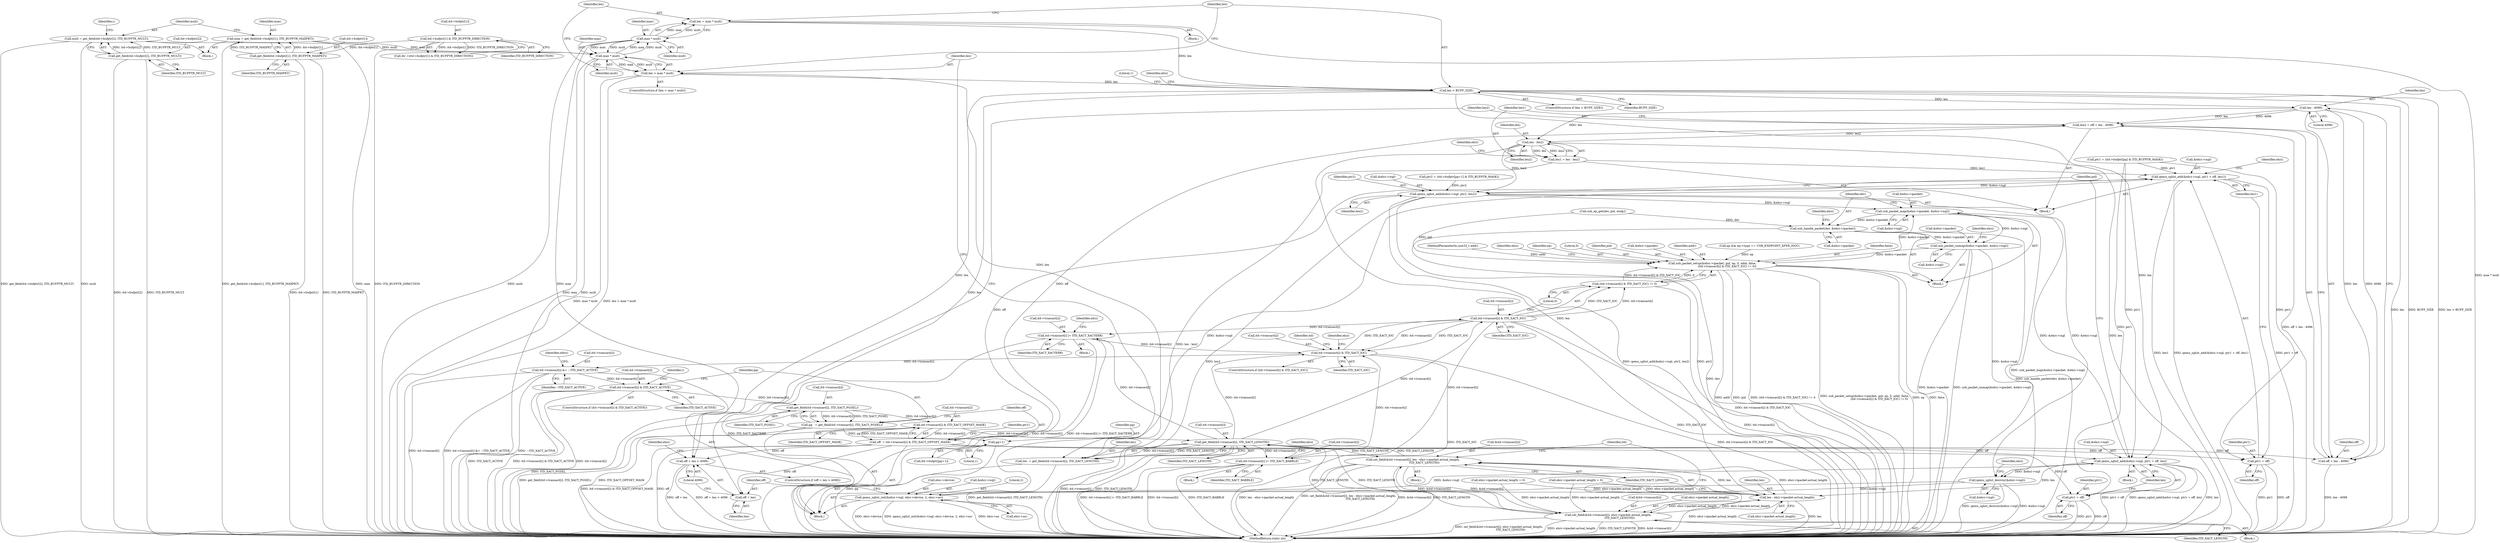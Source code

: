 digraph "0_qemu_156a2e4dbffa85997636a7a39ef12da6f1b40254@integer" {
"1000252" [label="(Call,len = max * mult)"];
"1000254" [label="(Call,max * mult)"];
"1000248" [label="(Call,max * mult)"];
"1000161" [label="(Call,max = get_field(itd->bufptr[1], ITD_BUFPTR_MAXPKT))"];
"1000163" [label="(Call,get_field(itd->bufptr[1], ITD_BUFPTR_MAXPKT))"];
"1000136" [label="(Call,itd->bufptr[1] & ITD_BUFPTR_DIRECTION)"];
"1000170" [label="(Call,mult = get_field(itd->bufptr[2], ITD_BUFPTR_MULT))"];
"1000172" [label="(Call,get_field(itd->bufptr[2], ITD_BUFPTR_MULT))"];
"1000258" [label="(Call,len > BUFF_SIZE)"];
"1000278" [label="(Call,off + len > 4096)"];
"1000279" [label="(Call,off + len)"];
"1000289" [label="(Call,len - 4096)"];
"1000285" [label="(Call,len2 = off + len - 4096)"];
"1000295" [label="(Call,len - len2)"];
"1000293" [label="(Call,len1 = len - len2)"];
"1000298" [label="(Call,qemu_sglist_add(&ehci->isgl, ptr1 + off, len1))"];
"1000307" [label="(Call,qemu_sglist_add(&ehci->isgl, ptr2, len2))"];
"1000370" [label="(Call,usb_packet_map(&ehci->ipacket, &ehci->isgl))"];
"1000379" [label="(Call,usb_handle_packet(dev, &ehci->ipacket))"];
"1000385" [label="(Call,usb_packet_unmap(&ehci->ipacket, &ehci->isgl))"];
"1000351" [label="(Call,usb_packet_setup(&ehci->ipacket, pid, ep, 0, addr, false,\n                                 (itd->transact[i] & ITD_XACT_IOC) != 0))"];
"1000412" [label="(Call,qemu_sglist_destroy(&ehci->isgl))"];
"1000265" [label="(Call,qemu_sglist_init(&ehci->isgl, ehci->device, 2, ehci->as))"];
"1000316" [label="(Call,qemu_sglist_add(&ehci->isgl, ptr1 + off, len))"];
"1000483" [label="(Call,len - ehci->ipacket.actual_length)"];
"1000476" [label="(Call,set_field(&itd->transact[i], len - ehci->ipacket.actual_length,\n                          ITD_XACT_LENGTH))"];
"1000238" [label="(Call,get_field(itd->transact[i], ITD_XACT_LENGTH))"];
"1000236" [label="(Call,len  = get_field(itd->transact[i], ITD_XACT_LENGTH))"];
"1000246" [label="(Call,len > max * mult)"];
"1000362" [label="(Call,itd->transact[i] & ITD_XACT_IOC)"];
"1000361" [label="(Call,(itd->transact[i] & ITD_XACT_IOC) != 0)"];
"1000440" [label="(Call,itd->transact[i] |= ITD_XACT_XACTERR)"];
"1000507" [label="(Call,itd->transact[i] & ITD_XACT_IOC)"];
"1000518" [label="(Call,itd->transact[i] &= ~ITD_XACT_ACTIVE)"];
"1000190" [label="(Call,itd->transact[i] & ITD_XACT_ACTIVE)"];
"1000200" [label="(Call,get_field(itd->transact[i], ITD_XACT_PGSEL))"];
"1000198" [label="(Call,pg   = get_field(itd->transact[i], ITD_XACT_PGSEL))"];
"1000232" [label="(Call,pg+1)"];
"1000209" [label="(Call,itd->transact[i] & ITD_XACT_OFFSET_MASK)"];
"1000207" [label="(Call,off  = itd->transact[i] & ITD_XACT_OFFSET_MASK)"];
"1000287" [label="(Call,off + len - 4096)"];
"1000303" [label="(Call,ptr1 + off)"];
"1000321" [label="(Call,ptr1 + off)"];
"1000452" [label="(Call,itd->transact[i] |= ITD_XACT_BABBLE)"];
"1000493" [label="(Call,set_field(&itd->transact[i], ehci->ipacket.actual_length,\n                          ITD_XACT_LENGTH))"];
"1000533" [label="(MethodReturn,static int)"];
"1000172" [label="(Call,get_field(itd->bufptr[2], ITD_BUFPTR_MULT))"];
"1000317" [label="(Call,&ehci->isgl)"];
"1000187" [label="(Identifier,i)"];
"1000265" [label="(Call,qemu_sglist_init(&ehci->isgl, ehci->device, 2, ehci->as))"];
"1000412" [label="(Call,qemu_sglist_destroy(&ehci->isgl))"];
"1000369" [label="(Literal,0)"];
"1000255" [label="(Identifier,max)"];
"1000257" [label="(ControlStructure,if (len > BUFF_SIZE))"];
"1000322" [label="(Identifier,ptr1)"];
"1000246" [label="(Call,len > max * mult)"];
"1000277" [label="(ControlStructure,if (off + len > 4096))"];
"1000178" [label="(Identifier,ITD_BUFPTR_MULT)"];
"1000307" [label="(Call,qemu_sglist_add(&ehci->isgl, ptr2, len2))"];
"1000290" [label="(Identifier,len)"];
"1000361" [label="(Call,(itd->transact[i] & ITD_XACT_IOC) != 0)"];
"1000381" [label="(Call,&ehci->ipacket)"];
"1000506" [label="(ControlStructure,if (itd->transact[i] & ITD_XACT_IOC))"];
"1000448" [label="(Identifier,ehci)"];
"1000326" [label="(Identifier,pid)"];
"1000484" [label="(Identifier,len)"];
"1000386" [label="(Call,&ehci->ipacket)"];
"1000415" [label="(Identifier,ehci)"];
"1000216" [label="(Call,ptr1 = (itd->bufptr[pg] & ITD_BUFPTR_MASK))"];
"1000286" [label="(Identifier,len2)"];
"1000110" [label="(Block,)"];
"1000287" [label="(Call,off + len - 4096)"];
"1000259" [label="(Identifier,len)"];
"1000282" [label="(Literal,4096)"];
"1000413" [label="(Call,&ehci->isgl)"];
"1000208" [label="(Identifier,off)"];
"1000239" [label="(Call,itd->transact[i])"];
"1000252" [label="(Call,len = max * mult)"];
"1000247" [label="(Identifier,len)"];
"1000371" [label="(Call,&ehci->ipacket)"];
"1000161" [label="(Call,max = get_field(itd->bufptr[1], ITD_BUFPTR_MAXPKT))"];
"1000352" [label="(Call,&ehci->ipacket)"];
"1000217" [label="(Identifier,ptr1)"];
"1000304" [label="(Identifier,ptr1)"];
"1000258" [label="(Call,len > BUFF_SIZE)"];
"1000306" [label="(Identifier,len1)"];
"1000359" [label="(Identifier,addr)"];
"1000343" [label="(Call,ep && ep->type == USB_ENDPOINT_XFER_ISOC)"];
"1000368" [label="(Identifier,ITD_XACT_IOC)"];
"1000196" [label="(Identifier,ITD_XACT_ACTIVE)"];
"1000249" [label="(Identifier,max)"];
"1000274" [label="(Call,ehci->as)"];
"1000296" [label="(Identifier,len)"];
"1000360" [label="(Identifier,false)"];
"1000313" [label="(Identifier,len2)"];
"1000295" [label="(Call,len - len2)"];
"1000199" [label="(Identifier,pg)"];
"1000264" [label="(Literal,1)"];
"1000464" [label="(Call,ehci->ipacket.actual_length = 0)"];
"1000280" [label="(Identifier,off)"];
"1000516" [label="(Identifier,ehci)"];
"1000190" [label="(Call,itd->transact[i] & ITD_XACT_ACTIVE)"];
"1000526" [label="(Identifier,xfers)"];
"1000440" [label="(Call,itd->transact[i] |= ITD_XACT_XACTERR)"];
"1000200" [label="(Call,get_field(itd->transact[i], ITD_XACT_PGSEL))"];
"1000388" [label="(Identifier,ehci)"];
"1000483" [label="(Call,len - ehci->ipacket.actual_length)"];
"1000508" [label="(Call,itd->transact[i])"];
"1000477" [label="(Call,&itd->transact[i])"];
"1000281" [label="(Identifier,len)"];
"1000197" [label="(Block,)"];
"1000379" [label="(Call,usb_handle_packet(dev, &ehci->ipacket))"];
"1000279" [label="(Call,off + len)"];
"1000494" [label="(Call,&itd->transact[i])"];
"1000285" [label="(Call,len2 = off + len - 4096)"];
"1000312" [label="(Identifier,ptr2)"];
"1000452" [label="(Call,itd->transact[i] |= ITD_XACT_BABBLE)"];
"1000278" [label="(Call,off + len > 4096)"];
"1000171" [label="(Identifier,mult)"];
"1000380" [label="(Identifier,dev)"];
"1000162" [label="(Identifier,max)"];
"1000493" [label="(Call,set_field(&itd->transact[i], ehci->ipacket.actual_length,\n                          ITD_XACT_LENGTH))"];
"1000363" [label="(Call,itd->transact[i])"];
"1000518" [label="(Call,itd->transact[i] &= ~ITD_XACT_ACTIVE)"];
"1000485" [label="(Call,ehci->ipacket.actual_length)"];
"1000519" [label="(Call,itd->transact[i])"];
"1000446" [label="(Identifier,ITD_XACT_XACTERR)"];
"1000237" [label="(Identifier,len)"];
"1000137" [label="(Call,itd->bufptr[1])"];
"1000375" [label="(Call,&ehci->isgl)"];
"1000390" [label="(Call,&ehci->isgl)"];
"1000206" [label="(Identifier,ITD_XACT_PGSEL)"];
"1000351" [label="(Call,usb_packet_setup(&ehci->ipacket, pid, ep, 0, addr, false,\n                                 (itd->transact[i] & ITD_XACT_IOC) != 0))"];
"1000303" [label="(Call,ptr1 + off)"];
"1000460" [label="(Identifier,ehci)"];
"1000475" [label="(Block,)"];
"1000323" [label="(Identifier,off)"];
"1000273" [label="(Literal,2)"];
"1000109" [label="(MethodParameterIn,uint32_t addr)"];
"1000215" [label="(Identifier,ITD_XACT_OFFSET_MASK)"];
"1000315" [label="(Block,)"];
"1000210" [label="(Call,itd->transact[i])"];
"1000169" [label="(Identifier,ITD_BUFPTR_MAXPKT)"];
"1000338" [label="(Call,usb_ep_get(dev, pid, endp))"];
"1000289" [label="(Call,len - 4096)"];
"1000373" [label="(Identifier,ehci)"];
"1000500" [label="(Call,ehci->ipacket.actual_length)"];
"1000458" [label="(Identifier,ITD_XACT_BABBLE)"];
"1000441" [label="(Call,itd->transact[i])"];
"1000319" [label="(Identifier,ehci)"];
"1000507" [label="(Call,itd->transact[i] & ITD_XACT_IOC)"];
"1000505" [label="(Identifier,ITD_XACT_LENGTH)"];
"1000191" [label="(Call,itd->transact[i])"];
"1000316" [label="(Call,qemu_sglist_add(&ehci->isgl, ptr1 + off, len))"];
"1000476" [label="(Call,set_field(&itd->transact[i], len - ehci->ipacket.actual_length,\n                          ITD_XACT_LENGTH))"];
"1000233" [label="(Identifier,pg)"];
"1000253" [label="(Identifier,len)"];
"1000405" [label="(Call,ehci->ipacket.actual_length = 0)"];
"1000201" [label="(Call,itd->transact[i])"];
"1000250" [label="(Identifier,mult)"];
"1000245" [label="(ControlStructure,if (len > max * mult))"];
"1000288" [label="(Identifier,off)"];
"1000357" [label="(Identifier,ep)"];
"1000308" [label="(Call,&ehci->isgl)"];
"1000170" [label="(Call,mult = get_field(itd->bufptr[2], ITD_BUFPTR_MULT))"];
"1000299" [label="(Call,&ehci->isgl)"];
"1000350" [label="(Block,)"];
"1000297" [label="(Identifier,len2)"];
"1000232" [label="(Call,pg+1)"];
"1000294" [label="(Identifier,len1)"];
"1000439" [label="(Block,)"];
"1000270" [label="(Call,ehci->device)"];
"1000236" [label="(Call,len  = get_field(itd->transact[i], ITD_XACT_LENGTH))"];
"1000225" [label="(Call,ptr2 = (itd->bufptr[pg+1] & ITD_BUFPTR_MASK))"];
"1000492" [label="(Block,)"];
"1000298" [label="(Call,qemu_sglist_add(&ehci->isgl, ptr1 + off, len1))"];
"1000198" [label="(Call,pg   = get_field(itd->transact[i], ITD_XACT_PGSEL))"];
"1000209" [label="(Call,itd->transact[i] & ITD_XACT_OFFSET_MASK)"];
"1000163" [label="(Call,get_field(itd->bufptr[1], ITD_BUFPTR_MAXPKT))"];
"1000291" [label="(Literal,4096)"];
"1000324" [label="(Identifier,len)"];
"1000256" [label="(Identifier,mult)"];
"1000234" [label="(Literal,1)"];
"1000370" [label="(Call,usb_packet_map(&ehci->ipacket, &ehci->isgl))"];
"1000142" [label="(Identifier,ITD_BUFPTR_DIRECTION)"];
"1000238" [label="(Call,get_field(itd->transact[i], ITD_XACT_LENGTH))"];
"1000181" [label="(Identifier,i)"];
"1000310" [label="(Identifier,ehci)"];
"1000513" [label="(Identifier,ITD_XACT_IOC)"];
"1000251" [label="(Block,)"];
"1000254" [label="(Call,max * mult)"];
"1000134" [label="(Call,dir =(itd->bufptr[1] & ITD_BUFPTR_DIRECTION))"];
"1000283" [label="(Block,)"];
"1000521" [label="(Identifier,itd)"];
"1000453" [label="(Call,itd->transact[i])"];
"1000362" [label="(Call,itd->transact[i] & ITD_XACT_IOC)"];
"1000301" [label="(Identifier,ehci)"];
"1000189" [label="(ControlStructure,if (itd->transact[i] & ITD_XACT_ACTIVE))"];
"1000420" [label="(Identifier,ehci)"];
"1000385" [label="(Call,usb_packet_unmap(&ehci->ipacket, &ehci->isgl))"];
"1000173" [label="(Call,itd->bufptr[2])"];
"1000268" [label="(Identifier,ehci)"];
"1000490" [label="(Identifier,ITD_XACT_LENGTH)"];
"1000244" [label="(Identifier,ITD_XACT_LENGTH)"];
"1000524" [label="(Identifier,~ITD_XACT_ACTIVE)"];
"1000136" [label="(Call,itd->bufptr[1] & ITD_BUFPTR_DIRECTION)"];
"1000358" [label="(Literal,0)"];
"1000164" [label="(Call,itd->bufptr[1])"];
"1000260" [label="(Identifier,BUFF_SIZE)"];
"1000305" [label="(Identifier,off)"];
"1000321" [label="(Call,ptr1 + off)"];
"1000423" [label="(Block,)"];
"1000248" [label="(Call,max * mult)"];
"1000510" [label="(Identifier,itd)"];
"1000207" [label="(Call,off  = itd->transact[i] & ITD_XACT_OFFSET_MASK)"];
"1000293" [label="(Call,len1 = len - len2)"];
"1000356" [label="(Identifier,pid)"];
"1000228" [label="(Call,itd->bufptr[pg+1])"];
"1000266" [label="(Call,&ehci->isgl)"];
"1000252" -> "1000251"  [label="AST: "];
"1000252" -> "1000254"  [label="CFG: "];
"1000253" -> "1000252"  [label="AST: "];
"1000254" -> "1000252"  [label="AST: "];
"1000259" -> "1000252"  [label="CFG: "];
"1000252" -> "1000533"  [label="DDG: max * mult"];
"1000254" -> "1000252"  [label="DDG: max"];
"1000254" -> "1000252"  [label="DDG: mult"];
"1000252" -> "1000258"  [label="DDG: len"];
"1000254" -> "1000256"  [label="CFG: "];
"1000255" -> "1000254"  [label="AST: "];
"1000256" -> "1000254"  [label="AST: "];
"1000254" -> "1000533"  [label="DDG: max"];
"1000254" -> "1000533"  [label="DDG: mult"];
"1000254" -> "1000248"  [label="DDG: max"];
"1000254" -> "1000248"  [label="DDG: mult"];
"1000248" -> "1000254"  [label="DDG: max"];
"1000248" -> "1000254"  [label="DDG: mult"];
"1000248" -> "1000246"  [label="AST: "];
"1000248" -> "1000250"  [label="CFG: "];
"1000249" -> "1000248"  [label="AST: "];
"1000250" -> "1000248"  [label="AST: "];
"1000246" -> "1000248"  [label="CFG: "];
"1000248" -> "1000533"  [label="DDG: mult"];
"1000248" -> "1000533"  [label="DDG: max"];
"1000248" -> "1000246"  [label="DDG: max"];
"1000248" -> "1000246"  [label="DDG: mult"];
"1000161" -> "1000248"  [label="DDG: max"];
"1000170" -> "1000248"  [label="DDG: mult"];
"1000161" -> "1000110"  [label="AST: "];
"1000161" -> "1000163"  [label="CFG: "];
"1000162" -> "1000161"  [label="AST: "];
"1000163" -> "1000161"  [label="AST: "];
"1000171" -> "1000161"  [label="CFG: "];
"1000161" -> "1000533"  [label="DDG: get_field(itd->bufptr[1], ITD_BUFPTR_MAXPKT)"];
"1000161" -> "1000533"  [label="DDG: max"];
"1000163" -> "1000161"  [label="DDG: itd->bufptr[1]"];
"1000163" -> "1000161"  [label="DDG: ITD_BUFPTR_MAXPKT"];
"1000163" -> "1000169"  [label="CFG: "];
"1000164" -> "1000163"  [label="AST: "];
"1000169" -> "1000163"  [label="AST: "];
"1000163" -> "1000533"  [label="DDG: itd->bufptr[1]"];
"1000163" -> "1000533"  [label="DDG: ITD_BUFPTR_MAXPKT"];
"1000136" -> "1000163"  [label="DDG: itd->bufptr[1]"];
"1000136" -> "1000134"  [label="AST: "];
"1000136" -> "1000142"  [label="CFG: "];
"1000137" -> "1000136"  [label="AST: "];
"1000142" -> "1000136"  [label="AST: "];
"1000134" -> "1000136"  [label="CFG: "];
"1000136" -> "1000533"  [label="DDG: ITD_BUFPTR_DIRECTION"];
"1000136" -> "1000134"  [label="DDG: itd->bufptr[1]"];
"1000136" -> "1000134"  [label="DDG: ITD_BUFPTR_DIRECTION"];
"1000170" -> "1000110"  [label="AST: "];
"1000170" -> "1000172"  [label="CFG: "];
"1000171" -> "1000170"  [label="AST: "];
"1000172" -> "1000170"  [label="AST: "];
"1000181" -> "1000170"  [label="CFG: "];
"1000170" -> "1000533"  [label="DDG: get_field(itd->bufptr[2], ITD_BUFPTR_MULT)"];
"1000170" -> "1000533"  [label="DDG: mult"];
"1000172" -> "1000170"  [label="DDG: itd->bufptr[2]"];
"1000172" -> "1000170"  [label="DDG: ITD_BUFPTR_MULT"];
"1000172" -> "1000178"  [label="CFG: "];
"1000173" -> "1000172"  [label="AST: "];
"1000178" -> "1000172"  [label="AST: "];
"1000172" -> "1000533"  [label="DDG: ITD_BUFPTR_MULT"];
"1000172" -> "1000533"  [label="DDG: itd->bufptr[2]"];
"1000258" -> "1000257"  [label="AST: "];
"1000258" -> "1000260"  [label="CFG: "];
"1000259" -> "1000258"  [label="AST: "];
"1000260" -> "1000258"  [label="AST: "];
"1000264" -> "1000258"  [label="CFG: "];
"1000268" -> "1000258"  [label="CFG: "];
"1000258" -> "1000533"  [label="DDG: len"];
"1000258" -> "1000533"  [label="DDG: BUFF_SIZE"];
"1000258" -> "1000533"  [label="DDG: len > BUFF_SIZE"];
"1000246" -> "1000258"  [label="DDG: len"];
"1000258" -> "1000278"  [label="DDG: len"];
"1000258" -> "1000279"  [label="DDG: len"];
"1000258" -> "1000289"  [label="DDG: len"];
"1000258" -> "1000316"  [label="DDG: len"];
"1000278" -> "1000277"  [label="AST: "];
"1000278" -> "1000282"  [label="CFG: "];
"1000279" -> "1000278"  [label="AST: "];
"1000282" -> "1000278"  [label="AST: "];
"1000286" -> "1000278"  [label="CFG: "];
"1000319" -> "1000278"  [label="CFG: "];
"1000278" -> "1000533"  [label="DDG: off + len > 4096"];
"1000278" -> "1000533"  [label="DDG: off + len"];
"1000207" -> "1000278"  [label="DDG: off"];
"1000279" -> "1000281"  [label="CFG: "];
"1000280" -> "1000279"  [label="AST: "];
"1000281" -> "1000279"  [label="AST: "];
"1000282" -> "1000279"  [label="CFG: "];
"1000207" -> "1000279"  [label="DDG: off"];
"1000289" -> "1000287"  [label="AST: "];
"1000289" -> "1000291"  [label="CFG: "];
"1000290" -> "1000289"  [label="AST: "];
"1000291" -> "1000289"  [label="AST: "];
"1000287" -> "1000289"  [label="CFG: "];
"1000289" -> "1000285"  [label="DDG: len"];
"1000289" -> "1000285"  [label="DDG: 4096"];
"1000289" -> "1000287"  [label="DDG: len"];
"1000289" -> "1000287"  [label="DDG: 4096"];
"1000289" -> "1000295"  [label="DDG: len"];
"1000285" -> "1000283"  [label="AST: "];
"1000285" -> "1000287"  [label="CFG: "];
"1000286" -> "1000285"  [label="AST: "];
"1000287" -> "1000285"  [label="AST: "];
"1000294" -> "1000285"  [label="CFG: "];
"1000285" -> "1000533"  [label="DDG: off + len - 4096"];
"1000207" -> "1000285"  [label="DDG: off"];
"1000285" -> "1000295"  [label="DDG: len2"];
"1000295" -> "1000293"  [label="AST: "];
"1000295" -> "1000297"  [label="CFG: "];
"1000296" -> "1000295"  [label="AST: "];
"1000297" -> "1000295"  [label="AST: "];
"1000293" -> "1000295"  [label="CFG: "];
"1000295" -> "1000533"  [label="DDG: len"];
"1000295" -> "1000293"  [label="DDG: len"];
"1000295" -> "1000293"  [label="DDG: len2"];
"1000295" -> "1000307"  [label="DDG: len2"];
"1000295" -> "1000483"  [label="DDG: len"];
"1000293" -> "1000283"  [label="AST: "];
"1000294" -> "1000293"  [label="AST: "];
"1000301" -> "1000293"  [label="CFG: "];
"1000293" -> "1000533"  [label="DDG: len - len2"];
"1000293" -> "1000298"  [label="DDG: len1"];
"1000298" -> "1000283"  [label="AST: "];
"1000298" -> "1000306"  [label="CFG: "];
"1000299" -> "1000298"  [label="AST: "];
"1000303" -> "1000298"  [label="AST: "];
"1000306" -> "1000298"  [label="AST: "];
"1000310" -> "1000298"  [label="CFG: "];
"1000298" -> "1000533"  [label="DDG: qemu_sglist_add(&ehci->isgl, ptr1 + off, len1)"];
"1000298" -> "1000533"  [label="DDG: ptr1 + off"];
"1000298" -> "1000533"  [label="DDG: len1"];
"1000265" -> "1000298"  [label="DDG: &ehci->isgl"];
"1000216" -> "1000298"  [label="DDG: ptr1"];
"1000207" -> "1000298"  [label="DDG: off"];
"1000298" -> "1000307"  [label="DDG: &ehci->isgl"];
"1000307" -> "1000283"  [label="AST: "];
"1000307" -> "1000313"  [label="CFG: "];
"1000308" -> "1000307"  [label="AST: "];
"1000312" -> "1000307"  [label="AST: "];
"1000313" -> "1000307"  [label="AST: "];
"1000326" -> "1000307"  [label="CFG: "];
"1000307" -> "1000533"  [label="DDG: ptr2"];
"1000307" -> "1000533"  [label="DDG: len2"];
"1000307" -> "1000533"  [label="DDG: qemu_sglist_add(&ehci->isgl, ptr2, len2)"];
"1000225" -> "1000307"  [label="DDG: ptr2"];
"1000307" -> "1000370"  [label="DDG: &ehci->isgl"];
"1000307" -> "1000412"  [label="DDG: &ehci->isgl"];
"1000370" -> "1000350"  [label="AST: "];
"1000370" -> "1000375"  [label="CFG: "];
"1000371" -> "1000370"  [label="AST: "];
"1000375" -> "1000370"  [label="AST: "];
"1000380" -> "1000370"  [label="CFG: "];
"1000370" -> "1000533"  [label="DDG: usb_packet_map(&ehci->ipacket, &ehci->isgl)"];
"1000351" -> "1000370"  [label="DDG: &ehci->ipacket"];
"1000316" -> "1000370"  [label="DDG: &ehci->isgl"];
"1000370" -> "1000379"  [label="DDG: &ehci->ipacket"];
"1000370" -> "1000385"  [label="DDG: &ehci->isgl"];
"1000379" -> "1000350"  [label="AST: "];
"1000379" -> "1000381"  [label="CFG: "];
"1000380" -> "1000379"  [label="AST: "];
"1000381" -> "1000379"  [label="AST: "];
"1000388" -> "1000379"  [label="CFG: "];
"1000379" -> "1000533"  [label="DDG: dev"];
"1000379" -> "1000533"  [label="DDG: usb_handle_packet(dev, &ehci->ipacket)"];
"1000338" -> "1000379"  [label="DDG: dev"];
"1000379" -> "1000385"  [label="DDG: &ehci->ipacket"];
"1000385" -> "1000350"  [label="AST: "];
"1000385" -> "1000390"  [label="CFG: "];
"1000386" -> "1000385"  [label="AST: "];
"1000390" -> "1000385"  [label="AST: "];
"1000415" -> "1000385"  [label="CFG: "];
"1000385" -> "1000533"  [label="DDG: &ehci->ipacket"];
"1000385" -> "1000533"  [label="DDG: usb_packet_unmap(&ehci->ipacket, &ehci->isgl)"];
"1000385" -> "1000351"  [label="DDG: &ehci->ipacket"];
"1000385" -> "1000412"  [label="DDG: &ehci->isgl"];
"1000351" -> "1000350"  [label="AST: "];
"1000351" -> "1000361"  [label="CFG: "];
"1000352" -> "1000351"  [label="AST: "];
"1000356" -> "1000351"  [label="AST: "];
"1000357" -> "1000351"  [label="AST: "];
"1000358" -> "1000351"  [label="AST: "];
"1000359" -> "1000351"  [label="AST: "];
"1000360" -> "1000351"  [label="AST: "];
"1000361" -> "1000351"  [label="AST: "];
"1000373" -> "1000351"  [label="CFG: "];
"1000351" -> "1000533"  [label="DDG: pid"];
"1000351" -> "1000533"  [label="DDG: (itd->transact[i] & ITD_XACT_IOC) != 0"];
"1000351" -> "1000533"  [label="DDG: usb_packet_setup(&ehci->ipacket, pid, ep, 0, addr, false,\n                                 (itd->transact[i] & ITD_XACT_IOC) != 0)"];
"1000351" -> "1000533"  [label="DDG: ep"];
"1000351" -> "1000533"  [label="DDG: false"];
"1000351" -> "1000533"  [label="DDG: addr"];
"1000338" -> "1000351"  [label="DDG: pid"];
"1000343" -> "1000351"  [label="DDG: ep"];
"1000109" -> "1000351"  [label="DDG: addr"];
"1000361" -> "1000351"  [label="DDG: itd->transact[i] & ITD_XACT_IOC"];
"1000361" -> "1000351"  [label="DDG: 0"];
"1000412" -> "1000197"  [label="AST: "];
"1000412" -> "1000413"  [label="CFG: "];
"1000413" -> "1000412"  [label="AST: "];
"1000420" -> "1000412"  [label="CFG: "];
"1000412" -> "1000533"  [label="DDG: qemu_sglist_destroy(&ehci->isgl)"];
"1000412" -> "1000533"  [label="DDG: &ehci->isgl"];
"1000412" -> "1000265"  [label="DDG: &ehci->isgl"];
"1000316" -> "1000412"  [label="DDG: &ehci->isgl"];
"1000265" -> "1000197"  [label="AST: "];
"1000265" -> "1000274"  [label="CFG: "];
"1000266" -> "1000265"  [label="AST: "];
"1000270" -> "1000265"  [label="AST: "];
"1000273" -> "1000265"  [label="AST: "];
"1000274" -> "1000265"  [label="AST: "];
"1000280" -> "1000265"  [label="CFG: "];
"1000265" -> "1000533"  [label="DDG: qemu_sglist_init(&ehci->isgl, ehci->device, 2, ehci->as)"];
"1000265" -> "1000533"  [label="DDG: ehci->as"];
"1000265" -> "1000533"  [label="DDG: ehci->device"];
"1000265" -> "1000316"  [label="DDG: &ehci->isgl"];
"1000316" -> "1000315"  [label="AST: "];
"1000316" -> "1000324"  [label="CFG: "];
"1000317" -> "1000316"  [label="AST: "];
"1000321" -> "1000316"  [label="AST: "];
"1000324" -> "1000316"  [label="AST: "];
"1000326" -> "1000316"  [label="CFG: "];
"1000316" -> "1000533"  [label="DDG: qemu_sglist_add(&ehci->isgl, ptr1 + off, len)"];
"1000316" -> "1000533"  [label="DDG: len"];
"1000316" -> "1000533"  [label="DDG: ptr1 + off"];
"1000216" -> "1000316"  [label="DDG: ptr1"];
"1000207" -> "1000316"  [label="DDG: off"];
"1000316" -> "1000483"  [label="DDG: len"];
"1000483" -> "1000476"  [label="AST: "];
"1000483" -> "1000485"  [label="CFG: "];
"1000484" -> "1000483"  [label="AST: "];
"1000485" -> "1000483"  [label="AST: "];
"1000490" -> "1000483"  [label="CFG: "];
"1000483" -> "1000533"  [label="DDG: ehci->ipacket.actual_length"];
"1000483" -> "1000533"  [label="DDG: len"];
"1000483" -> "1000476"  [label="DDG: len"];
"1000483" -> "1000476"  [label="DDG: ehci->ipacket.actual_length"];
"1000464" -> "1000483"  [label="DDG: ehci->ipacket.actual_length"];
"1000493" -> "1000483"  [label="DDG: ehci->ipacket.actual_length"];
"1000405" -> "1000483"  [label="DDG: ehci->ipacket.actual_length"];
"1000483" -> "1000493"  [label="DDG: ehci->ipacket.actual_length"];
"1000476" -> "1000475"  [label="AST: "];
"1000476" -> "1000490"  [label="CFG: "];
"1000477" -> "1000476"  [label="AST: "];
"1000490" -> "1000476"  [label="AST: "];
"1000510" -> "1000476"  [label="CFG: "];
"1000476" -> "1000533"  [label="DDG: len - ehci->ipacket.actual_length"];
"1000476" -> "1000533"  [label="DDG: set_field(&itd->transact[i], len - ehci->ipacket.actual_length,\n                          ITD_XACT_LENGTH)"];
"1000476" -> "1000533"  [label="DDG: &itd->transact[i]"];
"1000476" -> "1000533"  [label="DDG: ITD_XACT_LENGTH"];
"1000476" -> "1000238"  [label="DDG: ITD_XACT_LENGTH"];
"1000493" -> "1000476"  [label="DDG: &itd->transact[i]"];
"1000238" -> "1000476"  [label="DDG: ITD_XACT_LENGTH"];
"1000476" -> "1000493"  [label="DDG: &itd->transact[i]"];
"1000238" -> "1000236"  [label="AST: "];
"1000238" -> "1000244"  [label="CFG: "];
"1000239" -> "1000238"  [label="AST: "];
"1000244" -> "1000238"  [label="AST: "];
"1000236" -> "1000238"  [label="CFG: "];
"1000238" -> "1000533"  [label="DDG: itd->transact[i]"];
"1000238" -> "1000533"  [label="DDG: ITD_XACT_LENGTH"];
"1000238" -> "1000236"  [label="DDG: itd->transact[i]"];
"1000238" -> "1000236"  [label="DDG: ITD_XACT_LENGTH"];
"1000209" -> "1000238"  [label="DDG: itd->transact[i]"];
"1000493" -> "1000238"  [label="DDG: ITD_XACT_LENGTH"];
"1000238" -> "1000362"  [label="DDG: itd->transact[i]"];
"1000238" -> "1000440"  [label="DDG: itd->transact[i]"];
"1000238" -> "1000452"  [label="DDG: itd->transact[i]"];
"1000238" -> "1000493"  [label="DDG: ITD_XACT_LENGTH"];
"1000238" -> "1000507"  [label="DDG: itd->transact[i]"];
"1000236" -> "1000197"  [label="AST: "];
"1000237" -> "1000236"  [label="AST: "];
"1000247" -> "1000236"  [label="CFG: "];
"1000236" -> "1000533"  [label="DDG: get_field(itd->transact[i], ITD_XACT_LENGTH)"];
"1000236" -> "1000246"  [label="DDG: len"];
"1000246" -> "1000245"  [label="AST: "];
"1000247" -> "1000246"  [label="AST: "];
"1000253" -> "1000246"  [label="CFG: "];
"1000259" -> "1000246"  [label="CFG: "];
"1000246" -> "1000533"  [label="DDG: max * mult"];
"1000246" -> "1000533"  [label="DDG: len > max * mult"];
"1000362" -> "1000361"  [label="AST: "];
"1000362" -> "1000368"  [label="CFG: "];
"1000363" -> "1000362"  [label="AST: "];
"1000368" -> "1000362"  [label="AST: "];
"1000369" -> "1000362"  [label="CFG: "];
"1000362" -> "1000533"  [label="DDG: ITD_XACT_IOC"];
"1000362" -> "1000533"  [label="DDG: itd->transact[i]"];
"1000362" -> "1000361"  [label="DDG: itd->transact[i]"];
"1000362" -> "1000361"  [label="DDG: ITD_XACT_IOC"];
"1000507" -> "1000362"  [label="DDG: ITD_XACT_IOC"];
"1000362" -> "1000440"  [label="DDG: itd->transact[i]"];
"1000362" -> "1000452"  [label="DDG: itd->transact[i]"];
"1000362" -> "1000507"  [label="DDG: itd->transact[i]"];
"1000362" -> "1000507"  [label="DDG: ITD_XACT_IOC"];
"1000361" -> "1000369"  [label="CFG: "];
"1000369" -> "1000361"  [label="AST: "];
"1000361" -> "1000533"  [label="DDG: itd->transact[i] & ITD_XACT_IOC"];
"1000440" -> "1000439"  [label="AST: "];
"1000440" -> "1000446"  [label="CFG: "];
"1000441" -> "1000440"  [label="AST: "];
"1000446" -> "1000440"  [label="AST: "];
"1000448" -> "1000440"  [label="CFG: "];
"1000440" -> "1000533"  [label="DDG: itd->transact[i] |= ITD_XACT_XACTERR"];
"1000440" -> "1000533"  [label="DDG: ITD_XACT_XACTERR"];
"1000440" -> "1000533"  [label="DDG: itd->transact[i]"];
"1000440" -> "1000507"  [label="DDG: itd->transact[i]"];
"1000507" -> "1000506"  [label="AST: "];
"1000507" -> "1000513"  [label="CFG: "];
"1000508" -> "1000507"  [label="AST: "];
"1000513" -> "1000507"  [label="AST: "];
"1000516" -> "1000507"  [label="CFG: "];
"1000521" -> "1000507"  [label="CFG: "];
"1000507" -> "1000533"  [label="DDG: ITD_XACT_IOC"];
"1000507" -> "1000533"  [label="DDG: itd->transact[i] & ITD_XACT_IOC"];
"1000452" -> "1000507"  [label="DDG: itd->transact[i]"];
"1000507" -> "1000518"  [label="DDG: itd->transact[i]"];
"1000518" -> "1000197"  [label="AST: "];
"1000518" -> "1000524"  [label="CFG: "];
"1000519" -> "1000518"  [label="AST: "];
"1000524" -> "1000518"  [label="AST: "];
"1000526" -> "1000518"  [label="CFG: "];
"1000518" -> "1000533"  [label="DDG: ~ITD_XACT_ACTIVE"];
"1000518" -> "1000533"  [label="DDG: itd->transact[i]"];
"1000518" -> "1000533"  [label="DDG: itd->transact[i] &= ~ITD_XACT_ACTIVE"];
"1000518" -> "1000190"  [label="DDG: itd->transact[i]"];
"1000190" -> "1000189"  [label="AST: "];
"1000190" -> "1000196"  [label="CFG: "];
"1000191" -> "1000190"  [label="AST: "];
"1000196" -> "1000190"  [label="AST: "];
"1000199" -> "1000190"  [label="CFG: "];
"1000187" -> "1000190"  [label="CFG: "];
"1000190" -> "1000533"  [label="DDG: itd->transact[i] & ITD_XACT_ACTIVE"];
"1000190" -> "1000533"  [label="DDG: itd->transact[i]"];
"1000190" -> "1000533"  [label="DDG: ITD_XACT_ACTIVE"];
"1000190" -> "1000200"  [label="DDG: itd->transact[i]"];
"1000200" -> "1000198"  [label="AST: "];
"1000200" -> "1000206"  [label="CFG: "];
"1000201" -> "1000200"  [label="AST: "];
"1000206" -> "1000200"  [label="AST: "];
"1000198" -> "1000200"  [label="CFG: "];
"1000200" -> "1000533"  [label="DDG: ITD_XACT_PGSEL"];
"1000200" -> "1000198"  [label="DDG: itd->transact[i]"];
"1000200" -> "1000198"  [label="DDG: ITD_XACT_PGSEL"];
"1000200" -> "1000209"  [label="DDG: itd->transact[i]"];
"1000198" -> "1000197"  [label="AST: "];
"1000199" -> "1000198"  [label="AST: "];
"1000208" -> "1000198"  [label="CFG: "];
"1000198" -> "1000533"  [label="DDG: get_field(itd->transact[i], ITD_XACT_PGSEL)"];
"1000198" -> "1000232"  [label="DDG: pg"];
"1000232" -> "1000228"  [label="AST: "];
"1000232" -> "1000234"  [label="CFG: "];
"1000233" -> "1000232"  [label="AST: "];
"1000234" -> "1000232"  [label="AST: "];
"1000228" -> "1000232"  [label="CFG: "];
"1000232" -> "1000533"  [label="DDG: pg"];
"1000209" -> "1000207"  [label="AST: "];
"1000209" -> "1000215"  [label="CFG: "];
"1000210" -> "1000209"  [label="AST: "];
"1000215" -> "1000209"  [label="AST: "];
"1000207" -> "1000209"  [label="CFG: "];
"1000209" -> "1000533"  [label="DDG: ITD_XACT_OFFSET_MASK"];
"1000209" -> "1000207"  [label="DDG: itd->transact[i]"];
"1000209" -> "1000207"  [label="DDG: ITD_XACT_OFFSET_MASK"];
"1000207" -> "1000197"  [label="AST: "];
"1000208" -> "1000207"  [label="AST: "];
"1000217" -> "1000207"  [label="CFG: "];
"1000207" -> "1000533"  [label="DDG: itd->transact[i] & ITD_XACT_OFFSET_MASK"];
"1000207" -> "1000533"  [label="DDG: off"];
"1000207" -> "1000287"  [label="DDG: off"];
"1000207" -> "1000303"  [label="DDG: off"];
"1000207" -> "1000321"  [label="DDG: off"];
"1000288" -> "1000287"  [label="AST: "];
"1000287" -> "1000533"  [label="DDG: len - 4096"];
"1000303" -> "1000305"  [label="CFG: "];
"1000304" -> "1000303"  [label="AST: "];
"1000305" -> "1000303"  [label="AST: "];
"1000306" -> "1000303"  [label="CFG: "];
"1000303" -> "1000533"  [label="DDG: ptr1"];
"1000303" -> "1000533"  [label="DDG: off"];
"1000216" -> "1000303"  [label="DDG: ptr1"];
"1000321" -> "1000323"  [label="CFG: "];
"1000322" -> "1000321"  [label="AST: "];
"1000323" -> "1000321"  [label="AST: "];
"1000324" -> "1000321"  [label="CFG: "];
"1000321" -> "1000533"  [label="DDG: ptr1"];
"1000321" -> "1000533"  [label="DDG: off"];
"1000216" -> "1000321"  [label="DDG: ptr1"];
"1000452" -> "1000423"  [label="AST: "];
"1000452" -> "1000458"  [label="CFG: "];
"1000453" -> "1000452"  [label="AST: "];
"1000458" -> "1000452"  [label="AST: "];
"1000460" -> "1000452"  [label="CFG: "];
"1000452" -> "1000533"  [label="DDG: itd->transact[i] |= ITD_XACT_BABBLE"];
"1000452" -> "1000533"  [label="DDG: itd->transact[i]"];
"1000452" -> "1000533"  [label="DDG: ITD_XACT_BABBLE"];
"1000493" -> "1000492"  [label="AST: "];
"1000493" -> "1000505"  [label="CFG: "];
"1000494" -> "1000493"  [label="AST: "];
"1000500" -> "1000493"  [label="AST: "];
"1000505" -> "1000493"  [label="AST: "];
"1000510" -> "1000493"  [label="CFG: "];
"1000493" -> "1000533"  [label="DDG: &itd->transact[i]"];
"1000493" -> "1000533"  [label="DDG: set_field(&itd->transact[i], ehci->ipacket.actual_length,\n                          ITD_XACT_LENGTH)"];
"1000493" -> "1000533"  [label="DDG: ehci->ipacket.actual_length"];
"1000493" -> "1000533"  [label="DDG: ITD_XACT_LENGTH"];
"1000464" -> "1000493"  [label="DDG: ehci->ipacket.actual_length"];
"1000405" -> "1000493"  [label="DDG: ehci->ipacket.actual_length"];
}
